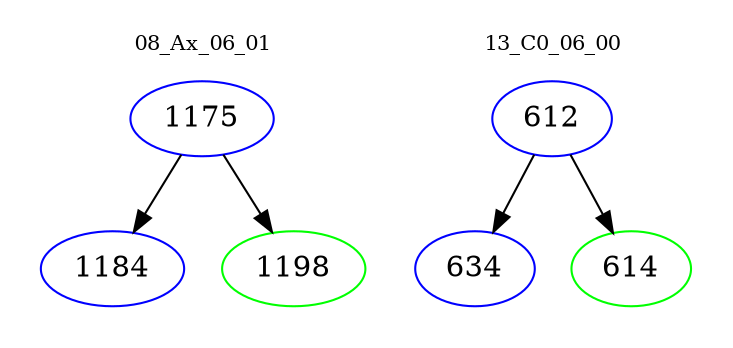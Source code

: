 digraph{
subgraph cluster_0 {
color = white
label = "08_Ax_06_01";
fontsize=10;
T0_1175 [label="1175", color="blue"]
T0_1175 -> T0_1184 [color="black"]
T0_1184 [label="1184", color="blue"]
T0_1175 -> T0_1198 [color="black"]
T0_1198 [label="1198", color="green"]
}
subgraph cluster_1 {
color = white
label = "13_C0_06_00";
fontsize=10;
T1_612 [label="612", color="blue"]
T1_612 -> T1_634 [color="black"]
T1_634 [label="634", color="blue"]
T1_612 -> T1_614 [color="black"]
T1_614 [label="614", color="green"]
}
}
